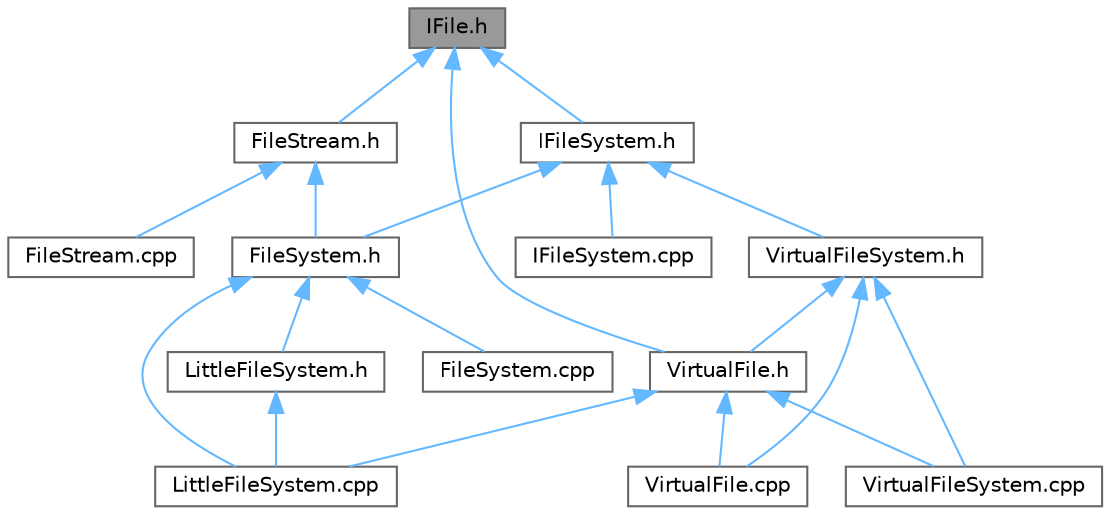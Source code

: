 digraph "IFile.h"
{
 // LATEX_PDF_SIZE
  bgcolor="transparent";
  edge [fontname=Helvetica,fontsize=10,labelfontname=Helvetica,labelfontsize=10];
  node [fontname=Helvetica,fontsize=10,shape=box,height=0.2,width=0.4];
  Node1 [id="Node000001",label="IFile.h",height=0.2,width=0.4,color="gray40", fillcolor="grey60", style="filled", fontcolor="black",tooltip=" "];
  Node1 -> Node2 [id="edge1_Node000001_Node000002",dir="back",color="steelblue1",style="solid",tooltip=" "];
  Node2 [id="Node000002",label="FileStream.h",height=0.2,width=0.4,color="grey40", fillcolor="white", style="filled",URL="$_file_stream_8h.html",tooltip=" "];
  Node2 -> Node3 [id="edge2_Node000002_Node000003",dir="back",color="steelblue1",style="solid",tooltip=" "];
  Node3 [id="Node000003",label="FileStream.cpp",height=0.2,width=0.4,color="grey40", fillcolor="white", style="filled",URL="$_file_stream_8cpp.html",tooltip=" "];
  Node2 -> Node4 [id="edge3_Node000002_Node000004",dir="back",color="steelblue1",style="solid",tooltip=" "];
  Node4 [id="Node000004",label="FileSystem.h",height=0.2,width=0.4,color="grey40", fillcolor="white", style="filled",URL="$_file_system_8h.html",tooltip=" "];
  Node4 -> Node5 [id="edge4_Node000004_Node000005",dir="back",color="steelblue1",style="solid",tooltip=" "];
  Node5 [id="Node000005",label="FileSystem.cpp",height=0.2,width=0.4,color="grey40", fillcolor="white", style="filled",URL="$_file_system_8cpp.html",tooltip=" "];
  Node4 -> Node6 [id="edge5_Node000004_Node000006",dir="back",color="steelblue1",style="solid",tooltip=" "];
  Node6 [id="Node000006",label="LittleFileSystem.cpp",height=0.2,width=0.4,color="grey40", fillcolor="white", style="filled",URL="$_little_file_system_8cpp.html",tooltip=" "];
  Node4 -> Node7 [id="edge6_Node000004_Node000007",dir="back",color="steelblue1",style="solid",tooltip=" "];
  Node7 [id="Node000007",label="LittleFileSystem.h",height=0.2,width=0.4,color="grey40", fillcolor="white", style="filled",URL="$_little_file_system_8h.html",tooltip=" "];
  Node7 -> Node6 [id="edge7_Node000007_Node000006",dir="back",color="steelblue1",style="solid",tooltip=" "];
  Node1 -> Node8 [id="edge8_Node000001_Node000008",dir="back",color="steelblue1",style="solid",tooltip=" "];
  Node8 [id="Node000008",label="IFileSystem.h",height=0.2,width=0.4,color="grey40", fillcolor="white", style="filled",URL="$_i_file_system_8h.html",tooltip=" "];
  Node8 -> Node4 [id="edge9_Node000008_Node000004",dir="back",color="steelblue1",style="solid",tooltip=" "];
  Node8 -> Node9 [id="edge10_Node000008_Node000009",dir="back",color="steelblue1",style="solid",tooltip=" "];
  Node9 [id="Node000009",label="IFileSystem.cpp",height=0.2,width=0.4,color="grey40", fillcolor="white", style="filled",URL="$_i_file_system_8cpp.html",tooltip=" "];
  Node8 -> Node10 [id="edge11_Node000008_Node000010",dir="back",color="steelblue1",style="solid",tooltip=" "];
  Node10 [id="Node000010",label="VirtualFileSystem.h",height=0.2,width=0.4,color="grey40", fillcolor="white", style="filled",URL="$_virtual_file_system_8h.html",tooltip=" "];
  Node10 -> Node11 [id="edge12_Node000010_Node000011",dir="back",color="steelblue1",style="solid",tooltip=" "];
  Node11 [id="Node000011",label="VirtualFile.cpp",height=0.2,width=0.4,color="grey40", fillcolor="white", style="filled",URL="$_virtual_file_8cpp.html",tooltip=" "];
  Node10 -> Node12 [id="edge13_Node000010_Node000012",dir="back",color="steelblue1",style="solid",tooltip=" "];
  Node12 [id="Node000012",label="VirtualFile.h",height=0.2,width=0.4,color="grey40", fillcolor="white", style="filled",URL="$_virtual_file_8h.html",tooltip=" "];
  Node12 -> Node6 [id="edge14_Node000012_Node000006",dir="back",color="steelblue1",style="solid",tooltip=" "];
  Node12 -> Node11 [id="edge15_Node000012_Node000011",dir="back",color="steelblue1",style="solid",tooltip=" "];
  Node12 -> Node13 [id="edge16_Node000012_Node000013",dir="back",color="steelblue1",style="solid",tooltip=" "];
  Node13 [id="Node000013",label="VirtualFileSystem.cpp",height=0.2,width=0.4,color="grey40", fillcolor="white", style="filled",URL="$_virtual_file_system_8cpp.html",tooltip=" "];
  Node10 -> Node13 [id="edge17_Node000010_Node000013",dir="back",color="steelblue1",style="solid",tooltip=" "];
  Node1 -> Node12 [id="edge18_Node000001_Node000012",dir="back",color="steelblue1",style="solid",tooltip=" "];
}

